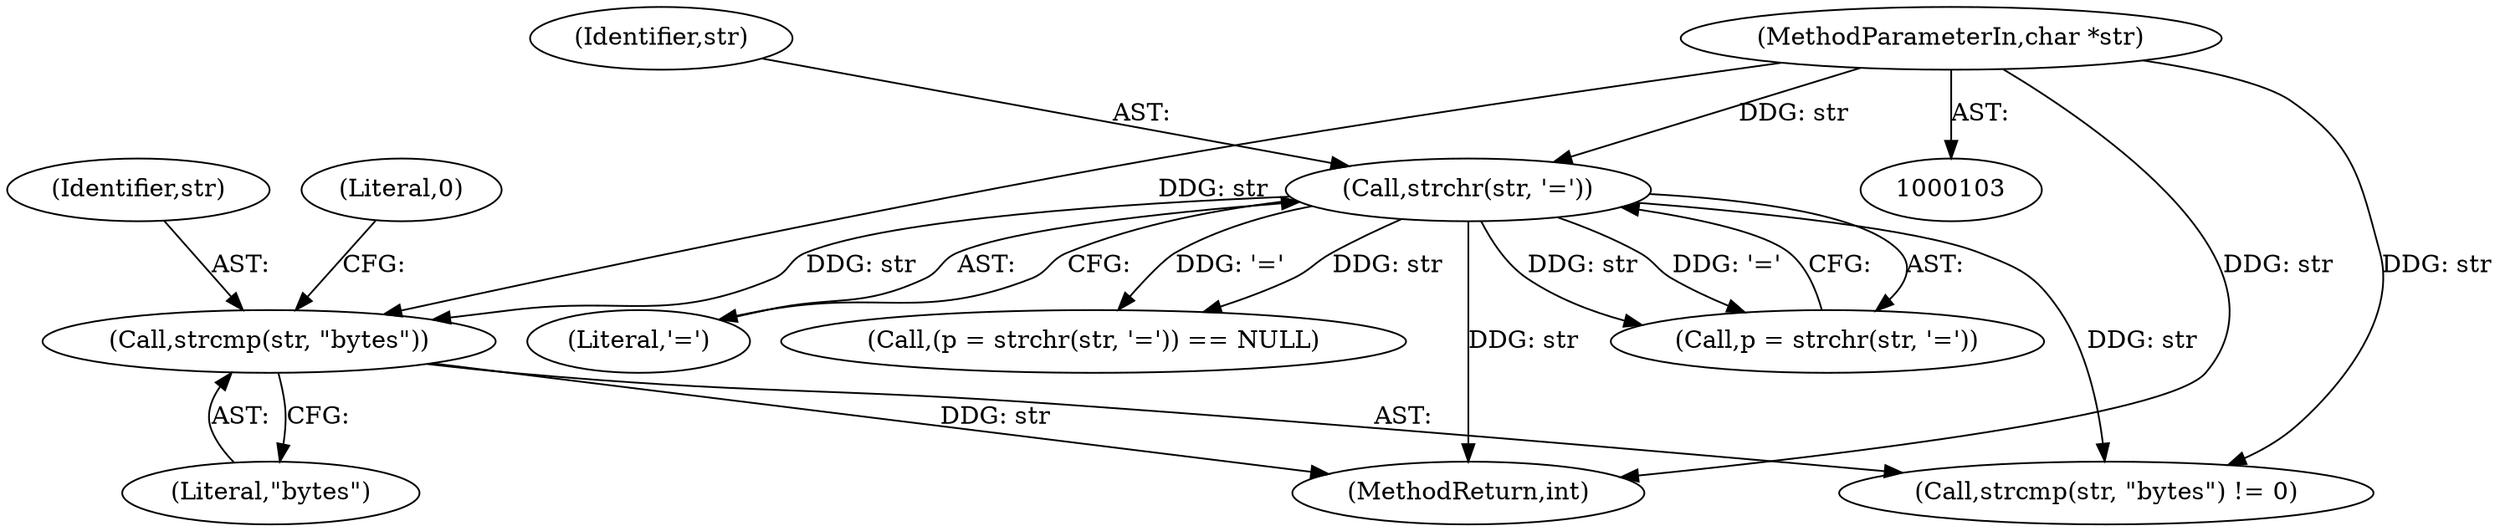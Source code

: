 digraph "0_src_142cfc82b932bc211218fbd7bdda8c7ce83f19df_0@API" {
"1000145" [label="(Call,strcmp(str, \"bytes\"))"];
"1000131" [label="(Call,strchr(str, '='))"];
"1000105" [label="(MethodParameterIn,char *str)"];
"1000145" [label="(Call,strcmp(str, \"bytes\"))"];
"1000133" [label="(Literal,'=')"];
"1000128" [label="(Call,(p = strchr(str, '=')) == NULL)"];
"1000144" [label="(Call,strcmp(str, \"bytes\") != 0)"];
"1000146" [label="(Identifier,str)"];
"1000105" [label="(MethodParameterIn,char *str)"];
"1000217" [label="(MethodReturn,int)"];
"1000132" [label="(Identifier,str)"];
"1000131" [label="(Call,strchr(str, '='))"];
"1000147" [label="(Literal,\"bytes\")"];
"1000129" [label="(Call,p = strchr(str, '='))"];
"1000148" [label="(Literal,0)"];
"1000145" -> "1000144"  [label="AST: "];
"1000145" -> "1000147"  [label="CFG: "];
"1000146" -> "1000145"  [label="AST: "];
"1000147" -> "1000145"  [label="AST: "];
"1000148" -> "1000145"  [label="CFG: "];
"1000145" -> "1000217"  [label="DDG: str"];
"1000131" -> "1000145"  [label="DDG: str"];
"1000105" -> "1000145"  [label="DDG: str"];
"1000131" -> "1000129"  [label="AST: "];
"1000131" -> "1000133"  [label="CFG: "];
"1000132" -> "1000131"  [label="AST: "];
"1000133" -> "1000131"  [label="AST: "];
"1000129" -> "1000131"  [label="CFG: "];
"1000131" -> "1000217"  [label="DDG: str"];
"1000131" -> "1000128"  [label="DDG: str"];
"1000131" -> "1000128"  [label="DDG: '='"];
"1000131" -> "1000129"  [label="DDG: str"];
"1000131" -> "1000129"  [label="DDG: '='"];
"1000105" -> "1000131"  [label="DDG: str"];
"1000131" -> "1000144"  [label="DDG: str"];
"1000105" -> "1000103"  [label="AST: "];
"1000105" -> "1000217"  [label="DDG: str"];
"1000105" -> "1000144"  [label="DDG: str"];
}
